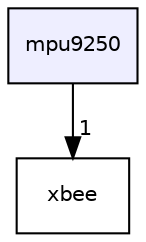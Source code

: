 digraph "mpu9250" {
  compound=true
  node [ fontsize="10", fontname="Helvetica"];
  edge [ labelfontsize="10", labelfontname="Helvetica"];
  dir_9b32659b2d924a4076fb655f70082a2d [shape=box, label="mpu9250", style="filled", fillcolor="#eeeeff", pencolor="black", URL="dir_9b32659b2d924a4076fb655f70082a2d.html"];
  dir_8bedd321ef9e7f08ea8786a6386279ef [shape=box label="xbee" URL="dir_8bedd321ef9e7f08ea8786a6386279ef.html"];
  dir_9b32659b2d924a4076fb655f70082a2d->dir_8bedd321ef9e7f08ea8786a6386279ef [headlabel="1", labeldistance=1.5 headhref="dir_000008_000028.html"];
}
